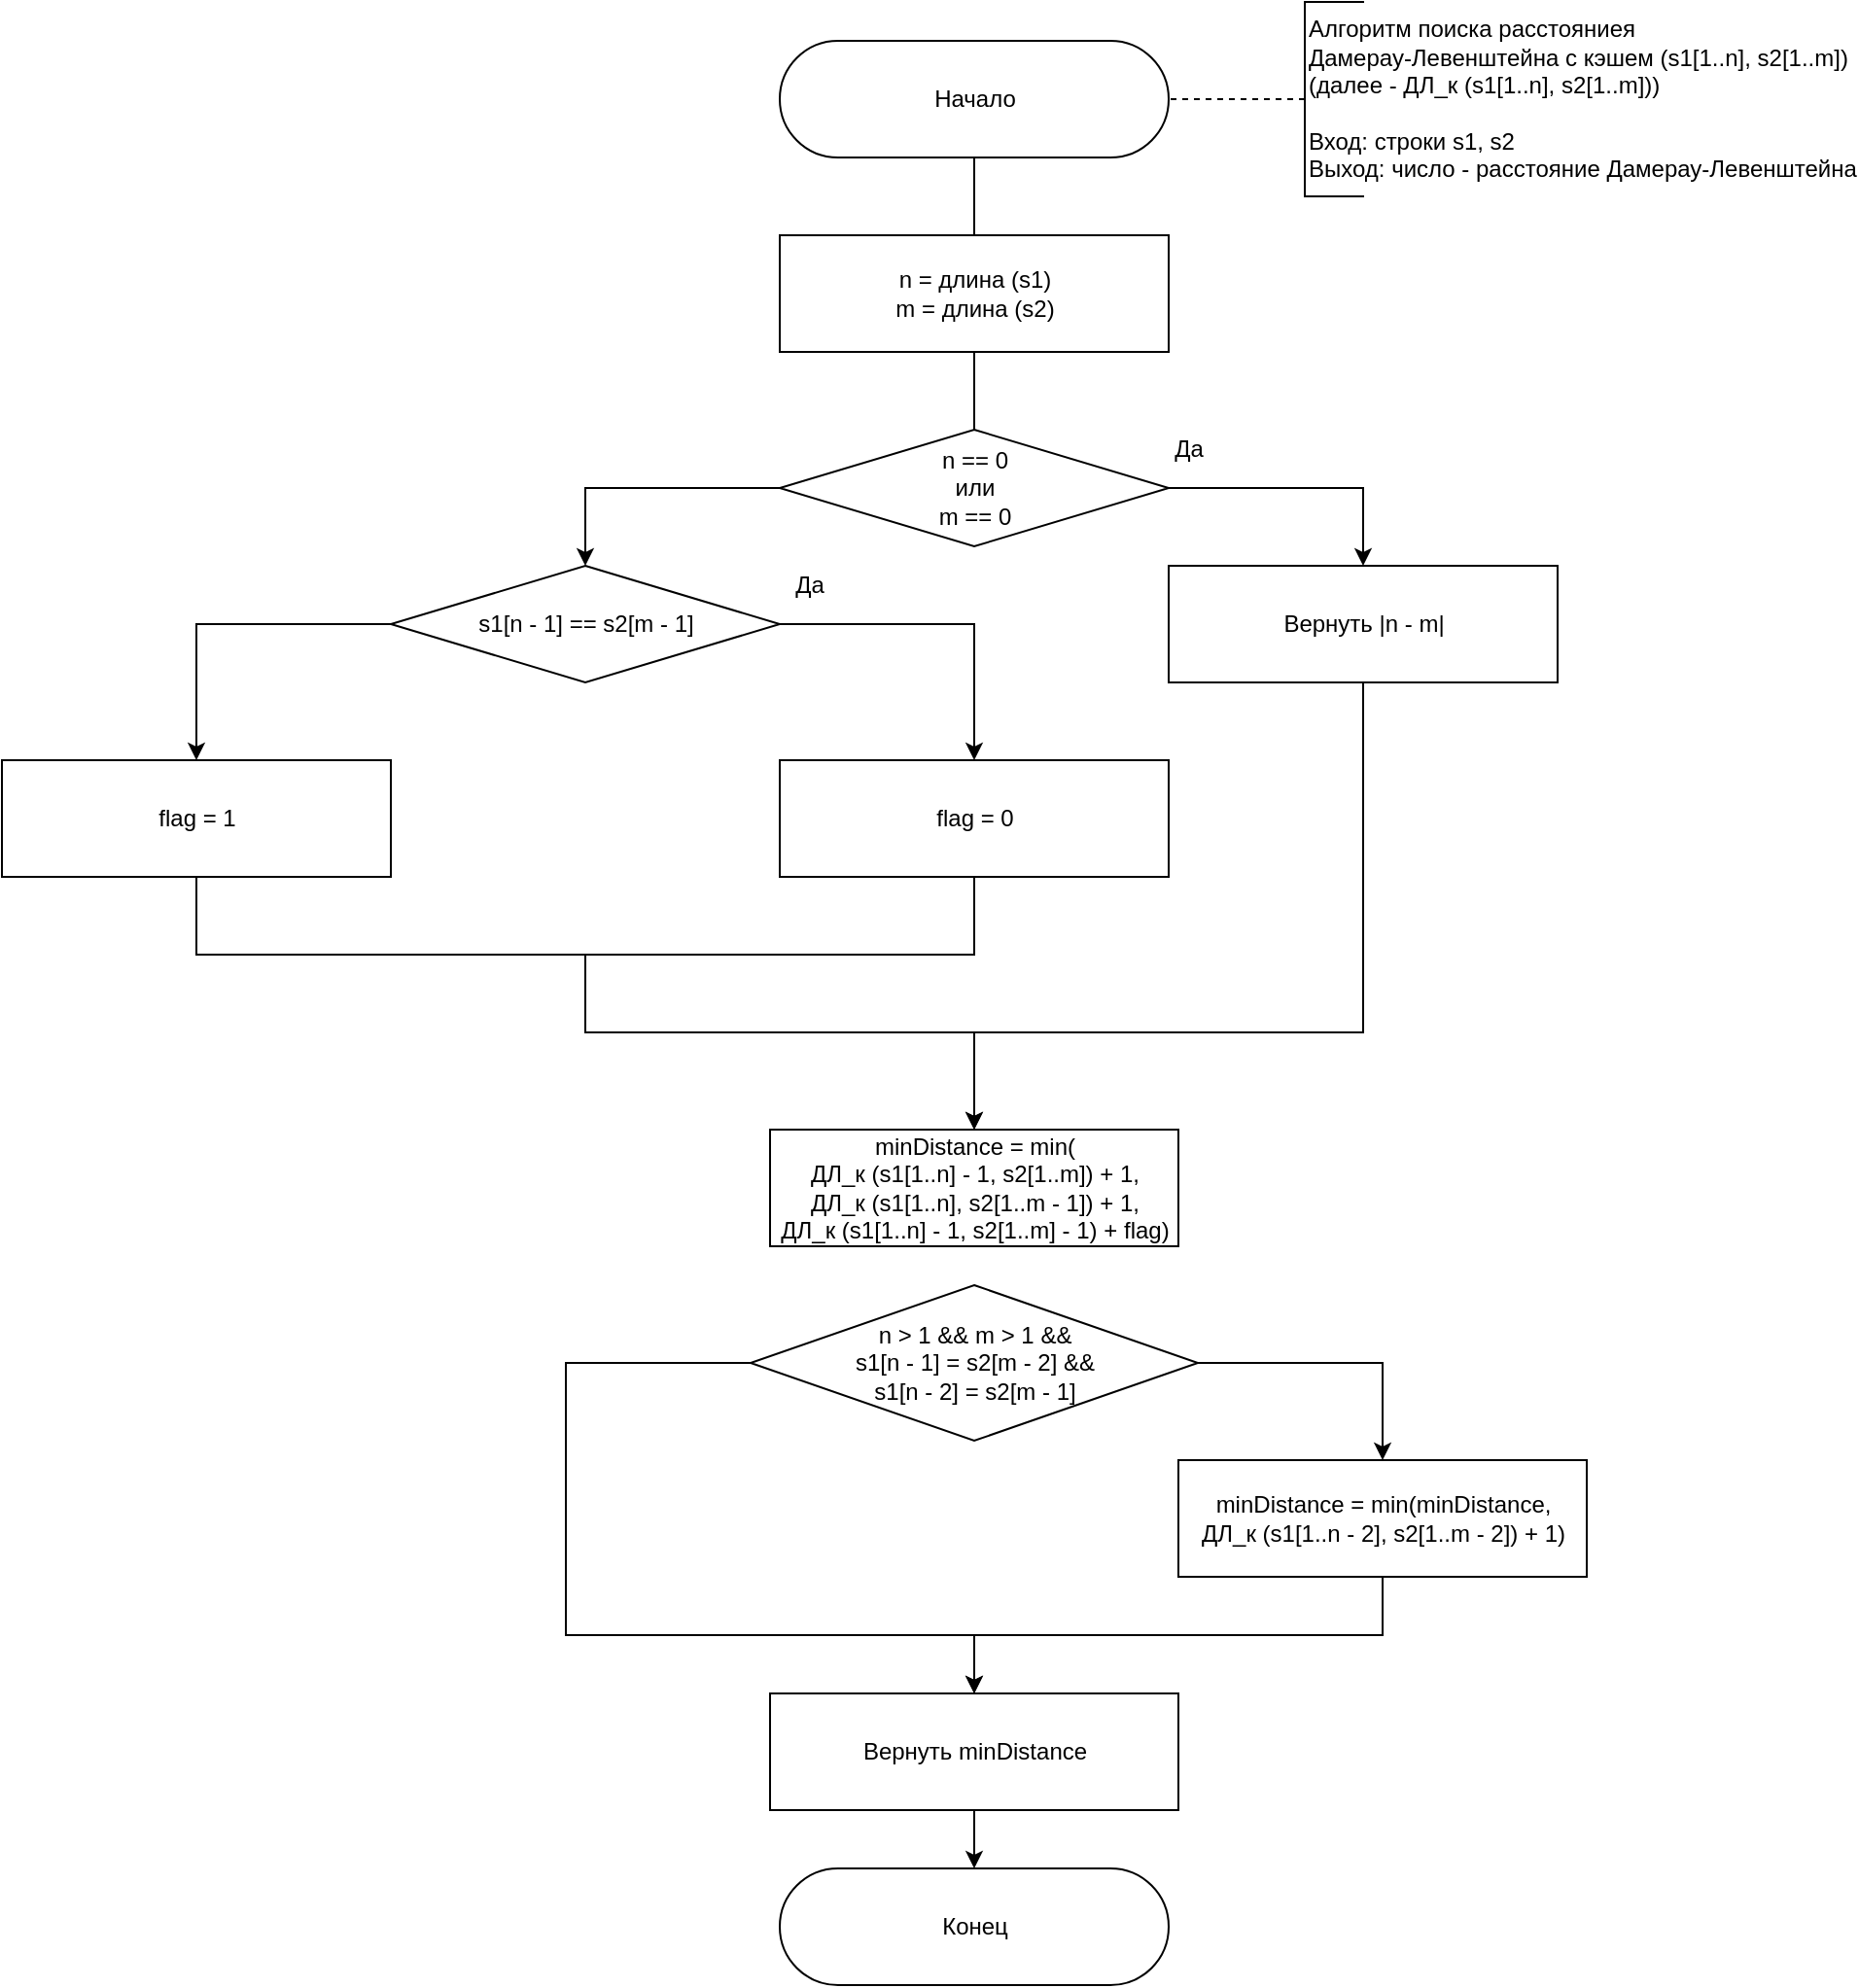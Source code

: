 <mxfile>
    <diagram id="e8HcKjrJ19RcabzqBKkU" name="Страница 1">
        <mxGraphModel dx="1630" dy="1016" grid="0" gridSize="10" guides="1" tooltips="1" connect="1" arrows="1" fold="1" page="1" pageScale="1" pageWidth="1169" pageHeight="1654" math="0" shadow="0">
            <root>
                <mxCell id="0"/>
                <mxCell id="1" parent="0"/>
                <mxCell id="2" style="edgeStyle=orthogonalEdgeStyle;rounded=0;orthogonalLoop=1;jettySize=auto;html=1;exitX=0.5;exitY=0.5;exitDx=0;exitDy=30;exitPerimeter=0;entryX=0.5;entryY=0;entryDx=0;entryDy=0;endArrow=none;endFill=0;" parent="1" source="3" target="5" edge="1">
                    <mxGeometry relative="1" as="geometry"/>
                </mxCell>
                <mxCell id="3" value="Начало" style="html=1;dashed=0;whitespace=wrap;shape=mxgraph.dfd.start" parent="1" vertex="1">
                    <mxGeometry x="600" y="110" width="200" height="60" as="geometry"/>
                </mxCell>
                <mxCell id="4" style="edgeStyle=orthogonalEdgeStyle;rounded=0;orthogonalLoop=1;jettySize=auto;html=1;exitX=0.5;exitY=1;exitDx=0;exitDy=0;entryX=0.5;entryY=0;entryDx=0;entryDy=0;endArrow=none;endFill=0;" parent="1" source="5" target="10" edge="1">
                    <mxGeometry relative="1" as="geometry"/>
                </mxCell>
                <mxCell id="5" value="n = длина (s1)&lt;br&gt;m = длина (s2)" style="html=1;dashed=0;whitespace=wrap;" parent="1" vertex="1">
                    <mxGeometry x="600" y="210" width="200" height="60" as="geometry"/>
                </mxCell>
                <mxCell id="6" value="" style="edgeStyle=orthogonalEdgeStyle;rounded=0;orthogonalLoop=1;jettySize=auto;html=1;endArrow=none;endFill=0;dashed=1;" parent="1" source="7" target="3" edge="1">
                    <mxGeometry relative="1" as="geometry"/>
                </mxCell>
                <mxCell id="7" value="&lt;div&gt;&lt;span&gt;Алгоритм поиска расстояниея&amp;nbsp;&lt;/span&gt;&lt;/div&gt;&lt;div&gt;&lt;span&gt;Дамерау-Левенштейна с кэшем (s1[1..n], s2[1..m])&lt;/span&gt;&lt;/div&gt;&lt;div&gt;&lt;span&gt;(далее - ДЛ_к (s1[1..n], s2[1..m]))&lt;/span&gt;&lt;/div&gt;&lt;div&gt;&lt;span&gt;&lt;br&gt;&lt;/span&gt;&lt;/div&gt;&lt;div&gt;Вход: строки s1, s2&lt;/div&gt;&lt;div&gt;Выход: число - расстояние Дамерау-Левенштейна&lt;/div&gt;" style="html=1;dashed=0;whitespace=wrap;shape=partialRectangle;right=0;align=left;" parent="1" vertex="1">
                    <mxGeometry x="870" y="90" width="30" height="100" as="geometry"/>
                </mxCell>
                <mxCell id="8" style="edgeStyle=orthogonalEdgeStyle;rounded=0;orthogonalLoop=1;jettySize=auto;html=1;exitX=1;exitY=0.5;exitDx=0;exitDy=0;entryX=0.5;entryY=0;entryDx=0;entryDy=0;endArrow=classic;endFill=1;" parent="1" source="10" target="12" edge="1">
                    <mxGeometry relative="1" as="geometry"/>
                </mxCell>
                <mxCell id="9" style="edgeStyle=orthogonalEdgeStyle;rounded=0;orthogonalLoop=1;jettySize=auto;html=1;exitX=0;exitY=0.5;exitDx=0;exitDy=0;entryX=0.5;entryY=0;entryDx=0;entryDy=0;endArrow=classic;endFill=1;" parent="1" source="10" target="16" edge="1">
                    <mxGeometry relative="1" as="geometry"/>
                </mxCell>
                <mxCell id="10" value="n == 0&lt;br&gt;или&lt;br&gt;m == 0" style="shape=rhombus;html=1;dashed=0;whitespace=wrap;perimeter=rhombusPerimeter;" parent="1" vertex="1">
                    <mxGeometry x="600" y="310" width="200" height="60" as="geometry"/>
                </mxCell>
                <mxCell id="11" style="edgeStyle=orthogonalEdgeStyle;rounded=0;orthogonalLoop=1;jettySize=auto;html=1;exitX=0.5;exitY=1;exitDx=0;exitDy=0;endArrow=classic;endFill=1;entryX=0.5;entryY=0;entryDx=0;entryDy=0;" parent="1" source="12" target="23" edge="1">
                    <mxGeometry relative="1" as="geometry">
                        <mxPoint x="500" y="600" as="targetPoint"/>
                        <Array as="points">
                            <mxPoint x="900" y="620"/>
                            <mxPoint x="700" y="620"/>
                        </Array>
                    </mxGeometry>
                </mxCell>
                <mxCell id="12" value="Вернуть |n - m|" style="html=1;dashed=0;whitespace=wrap;" parent="1" vertex="1">
                    <mxGeometry x="800" y="380" width="200" height="60" as="geometry"/>
                </mxCell>
                <mxCell id="13" value="Да" style="text;html=1;align=center;verticalAlign=middle;resizable=0;points=[];autosize=1;strokeColor=none;" parent="1" vertex="1">
                    <mxGeometry x="795" y="310" width="30" height="20" as="geometry"/>
                </mxCell>
                <mxCell id="14" style="edgeStyle=orthogonalEdgeStyle;rounded=0;orthogonalLoop=1;jettySize=auto;html=1;exitX=0;exitY=0.5;exitDx=0;exitDy=0;entryX=0.5;entryY=0;entryDx=0;entryDy=0;endArrow=classic;endFill=1;" parent="1" source="16" target="20" edge="1">
                    <mxGeometry relative="1" as="geometry"/>
                </mxCell>
                <mxCell id="15" style="edgeStyle=orthogonalEdgeStyle;rounded=0;orthogonalLoop=1;jettySize=auto;html=1;exitX=1;exitY=0.5;exitDx=0;exitDy=0;entryX=0.5;entryY=0;entryDx=0;entryDy=0;endArrow=classic;endFill=1;" parent="1" source="16" target="18" edge="1">
                    <mxGeometry relative="1" as="geometry"/>
                </mxCell>
                <mxCell id="16" value="s1[n - 1] == s2[m - 1]" style="shape=rhombus;html=1;dashed=0;whitespace=wrap;perimeter=rhombusPerimeter;" parent="1" vertex="1">
                    <mxGeometry x="400" y="380" width="200" height="60" as="geometry"/>
                </mxCell>
                <mxCell id="17" style="edgeStyle=orthogonalEdgeStyle;rounded=0;orthogonalLoop=1;jettySize=auto;html=1;exitX=0.5;exitY=1;exitDx=0;exitDy=0;entryX=0.5;entryY=0;entryDx=0;entryDy=0;endArrow=classic;endFill=1;" parent="1" source="18" target="23" edge="1">
                    <mxGeometry relative="1" as="geometry">
                        <Array as="points">
                            <mxPoint x="700" y="580"/>
                            <mxPoint x="500" y="580"/>
                            <mxPoint x="500" y="620"/>
                            <mxPoint x="700" y="620"/>
                        </Array>
                    </mxGeometry>
                </mxCell>
                <mxCell id="18" value="flag = 0" style="html=1;dashed=0;whitespace=wrap;" parent="1" vertex="1">
                    <mxGeometry x="600" y="480" width="200" height="60" as="geometry"/>
                </mxCell>
                <mxCell id="19" style="edgeStyle=orthogonalEdgeStyle;rounded=0;orthogonalLoop=1;jettySize=auto;html=1;exitX=0.5;exitY=1;exitDx=0;exitDy=0;endArrow=none;endFill=0;" parent="1" source="20" edge="1">
                    <mxGeometry relative="1" as="geometry">
                        <mxPoint x="500" y="580" as="targetPoint"/>
                        <Array as="points">
                            <mxPoint x="300" y="580"/>
                            <mxPoint x="500" y="580"/>
                        </Array>
                    </mxGeometry>
                </mxCell>
                <mxCell id="20" value="flag = 1" style="html=1;dashed=0;whitespace=wrap;" parent="1" vertex="1">
                    <mxGeometry x="200" y="480" width="200" height="60" as="geometry"/>
                </mxCell>
                <mxCell id="21" value="Да" style="text;html=1;align=center;verticalAlign=middle;resizable=0;points=[];autosize=1;strokeColor=none;" parent="1" vertex="1">
                    <mxGeometry x="600" y="380" width="30" height="20" as="geometry"/>
                </mxCell>
                <mxCell id="23" value="minDistance = min(&lt;br&gt;&lt;span style=&quot;text-align: left&quot;&gt;ДЛ_к&lt;/span&gt;&lt;span style=&quot;text-align: left&quot;&gt;&amp;nbsp;(s1[1..n] - 1, s2[1..m]) + 1,&lt;br&gt;&lt;/span&gt;&lt;span style=&quot;text-align: left&quot;&gt;ДЛ_к&lt;/span&gt;&lt;span style=&quot;text-align: left&quot;&gt;&amp;nbsp;(s1[1..n], s2[1..m - 1]) + 1,&lt;br&gt;&lt;/span&gt;&lt;span style=&quot;text-align: left&quot;&gt;ДЛ_к&lt;/span&gt;&lt;span style=&quot;text-align: left&quot;&gt;&amp;nbsp;(s1[1..n] - 1, s2[1..m] - 1) +&amp;nbsp;&lt;/span&gt;&lt;span style=&quot;text-align: left&quot;&gt;flag&lt;/span&gt;&lt;span style=&quot;text-align: left&quot;&gt;)&lt;/span&gt;&lt;span style=&quot;text-align: left&quot;&gt;&lt;br&gt;&lt;/span&gt;" style="html=1;dashed=0;whitespace=wrap;" parent="1" vertex="1">
                    <mxGeometry x="595" y="670" width="210" height="60" as="geometry"/>
                </mxCell>
                <mxCell id="24" value="Конец" style="html=1;dashed=0;whitespace=wrap;shape=mxgraph.dfd.start" parent="1" vertex="1">
                    <mxGeometry x="600" y="1050" width="200" height="60" as="geometry"/>
                </mxCell>
                <mxCell id="28" style="edgeStyle=none;html=1;exitX=1;exitY=0.5;exitDx=0;exitDy=0;entryX=0.5;entryY=0;entryDx=0;entryDy=0;rounded=0;" parent="1" source="25" target="26" edge="1">
                    <mxGeometry relative="1" as="geometry">
                        <Array as="points">
                            <mxPoint x="910" y="790"/>
                        </Array>
                    </mxGeometry>
                </mxCell>
                <mxCell id="30" style="edgeStyle=none;rounded=0;html=1;exitX=0;exitY=0.5;exitDx=0;exitDy=0;entryX=0.5;entryY=0;entryDx=0;entryDy=0;" parent="1" source="25" target="27" edge="1">
                    <mxGeometry relative="1" as="geometry">
                        <Array as="points">
                            <mxPoint x="490" y="790"/>
                            <mxPoint x="490" y="930"/>
                            <mxPoint x="700" y="930"/>
                        </Array>
                    </mxGeometry>
                </mxCell>
                <mxCell id="25" value="n &amp;gt; 1 &amp;amp;&amp;amp; m &amp;gt; 1 &amp;amp;&amp;amp;&lt;br&gt;s1[n - 1] = s2[m - 2] &amp;amp;&amp;amp;&lt;br&gt;s1[n - 2] = s2[m - 1]" style="shape=rhombus;html=1;dashed=0;whitespace=wrap;perimeter=rhombusPerimeter;" parent="1" vertex="1">
                    <mxGeometry x="585" y="750" width="230" height="80" as="geometry"/>
                </mxCell>
                <mxCell id="29" style="edgeStyle=none;rounded=0;html=1;exitX=0.5;exitY=1;exitDx=0;exitDy=0;entryX=0.5;entryY=0;entryDx=0;entryDy=0;" parent="1" source="26" target="27" edge="1">
                    <mxGeometry relative="1" as="geometry">
                        <Array as="points">
                            <mxPoint x="910" y="930"/>
                            <mxPoint x="700" y="930"/>
                        </Array>
                    </mxGeometry>
                </mxCell>
                <mxCell id="26" value="minDistance = min(minDistance,&lt;br&gt;&lt;span style=&quot;text-align: left&quot;&gt;ДЛ_к (s1[1..n - 2], s2[1..m - 2]) + 1)&lt;/span&gt;&lt;span style=&quot;text-align: left&quot;&gt;&lt;br&gt;&lt;/span&gt;" style="html=1;dashed=0;whitespace=wrap;" parent="1" vertex="1">
                    <mxGeometry x="805" y="840" width="210" height="60" as="geometry"/>
                </mxCell>
                <mxCell id="31" style="edgeStyle=none;rounded=0;html=1;exitX=0.5;exitY=1;exitDx=0;exitDy=0;entryX=0.5;entryY=0.5;entryDx=0;entryDy=-30;entryPerimeter=0;" parent="1" source="27" target="24" edge="1">
                    <mxGeometry relative="1" as="geometry"/>
                </mxCell>
                <mxCell id="27" value="&lt;span style=&quot;text-align: left&quot;&gt;Вернуть minDistance&lt;br&gt;&lt;/span&gt;" style="html=1;dashed=0;whitespace=wrap;" parent="1" vertex="1">
                    <mxGeometry x="595" y="960" width="210" height="60" as="geometry"/>
                </mxCell>
            </root>
        </mxGraphModel>
    </diagram>
</mxfile>